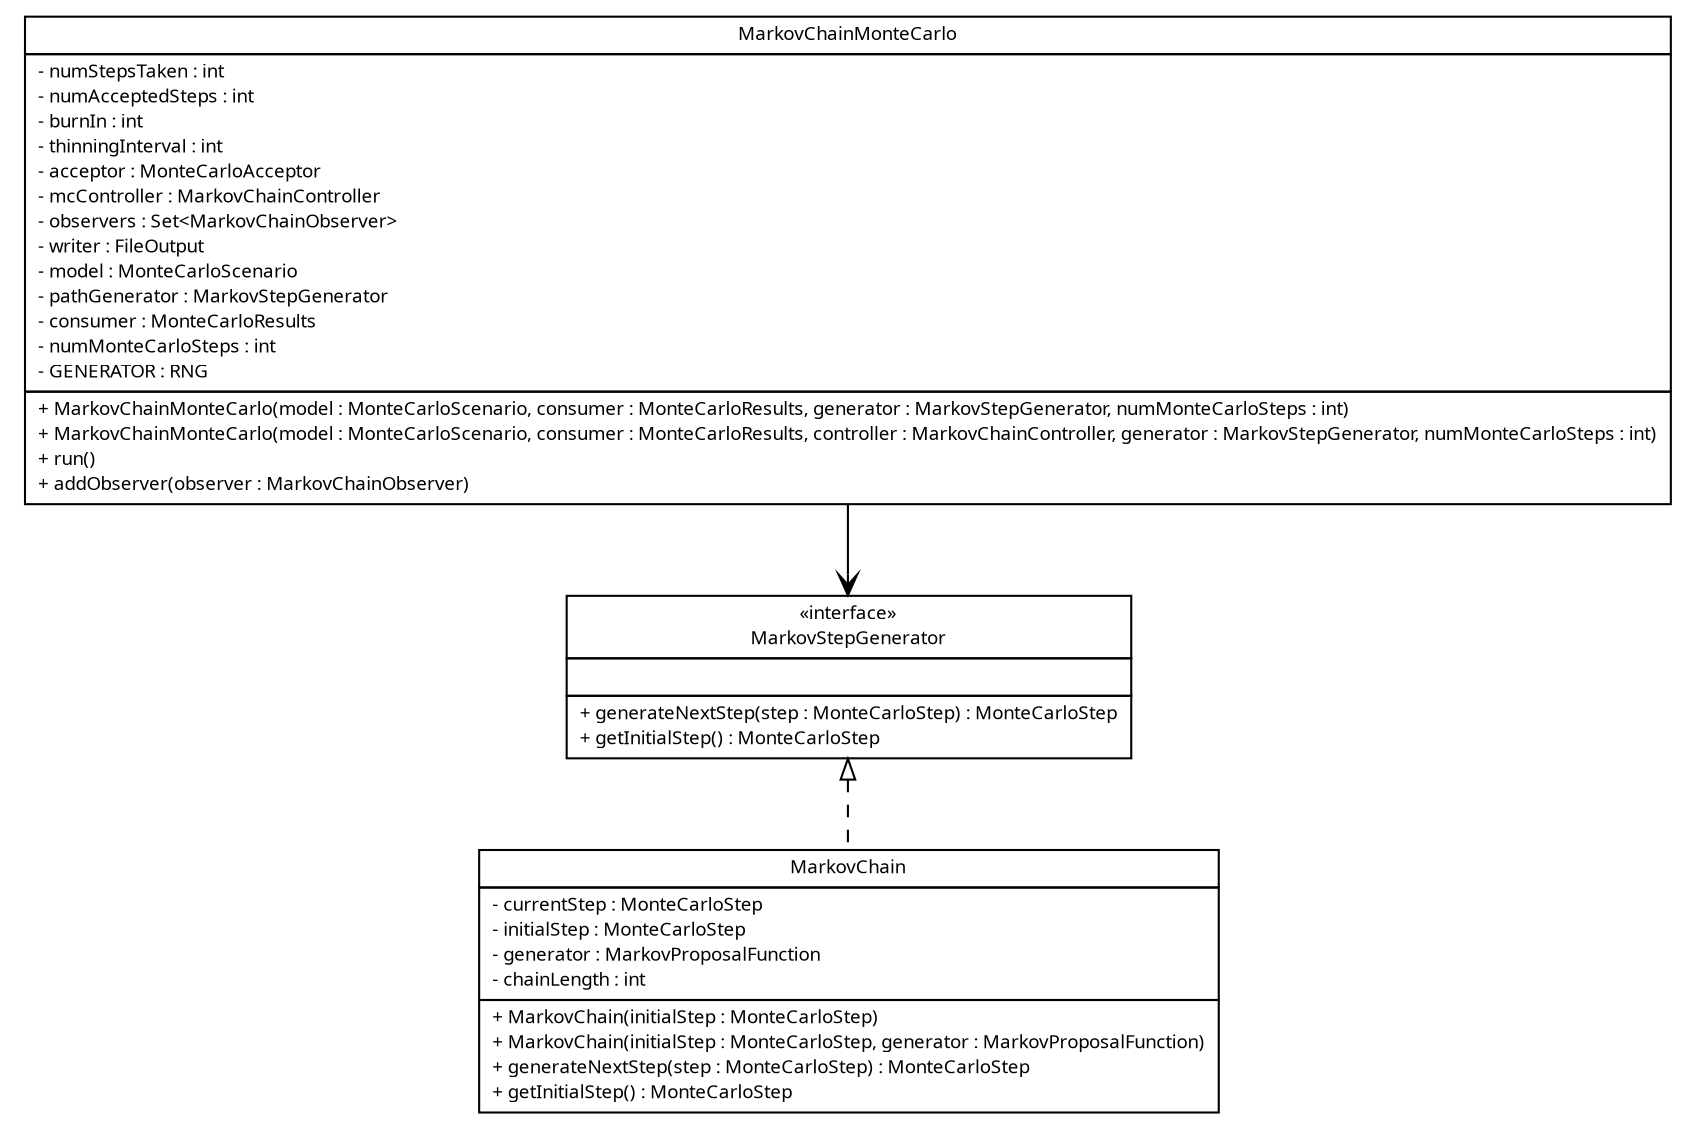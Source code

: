 #!/usr/local/bin/dot
#
# Class diagram 
# Generated by UMLGraph version R5_6 (http://www.umlgraph.org/)
#

digraph G {
	edge [fontname="Trebuchet MS",fontsize=10,labelfontname="Trebuchet MS",labelfontsize=10];
	node [fontname="Trebuchet MS",fontsize=10,shape=plaintext];
	nodesep=0.25;
	ranksep=0.5;
	// broadwick.montecarlo.markovchain.MarkovStepGenerator
	c1899 [label=<<table title="broadwick.montecarlo.markovchain.MarkovStepGenerator" border="0" cellborder="1" cellspacing="0" cellpadding="2" port="p" href="./MarkovStepGenerator.html">
		<tr><td><table border="0" cellspacing="0" cellpadding="1">
<tr><td align="center" balign="center"> &#171;interface&#187; </td></tr>
<tr><td align="center" balign="center"><font face="Trebuchet MS"> MarkovStepGenerator </font></td></tr>
		</table></td></tr>
		<tr><td><table border="0" cellspacing="0" cellpadding="1">
<tr><td align="left" balign="left">  </td></tr>
		</table></td></tr>
		<tr><td><table border="0" cellspacing="0" cellpadding="1">
<tr><td align="left" balign="left"> + generateNextStep(step : MonteCarloStep) : MonteCarloStep </td></tr>
<tr><td align="left" balign="left"> + getInitialStep() : MonteCarloStep </td></tr>
		</table></td></tr>
		</table>>, URL="./MarkovStepGenerator.html", fontname="Trebuchet MS", fontcolor="black", fontsize=9.0];
	// broadwick.montecarlo.markovchain.MarkovChainMonteCarlo
	c1900 [label=<<table title="broadwick.montecarlo.markovchain.MarkovChainMonteCarlo" border="0" cellborder="1" cellspacing="0" cellpadding="2" port="p" href="./MarkovChainMonteCarlo.html">
		<tr><td><table border="0" cellspacing="0" cellpadding="1">
<tr><td align="center" balign="center"><font face="Trebuchet MS"> MarkovChainMonteCarlo </font></td></tr>
		</table></td></tr>
		<tr><td><table border="0" cellspacing="0" cellpadding="1">
<tr><td align="left" balign="left"> - numStepsTaken : int </td></tr>
<tr><td align="left" balign="left"> - numAcceptedSteps : int </td></tr>
<tr><td align="left" balign="left"> - burnIn : int </td></tr>
<tr><td align="left" balign="left"> - thinningInterval : int </td></tr>
<tr><td align="left" balign="left"> - acceptor : MonteCarloAcceptor </td></tr>
<tr><td align="left" balign="left"> - mcController : MarkovChainController </td></tr>
<tr><td align="left" balign="left"> - observers : Set&lt;MarkovChainObserver&gt; </td></tr>
<tr><td align="left" balign="left"> - writer : FileOutput </td></tr>
<tr><td align="left" balign="left"> - model : MonteCarloScenario </td></tr>
<tr><td align="left" balign="left"> - pathGenerator : MarkovStepGenerator </td></tr>
<tr><td align="left" balign="left"> - consumer : MonteCarloResults </td></tr>
<tr><td align="left" balign="left"> - numMonteCarloSteps : int </td></tr>
<tr><td align="left" balign="left"> - GENERATOR : RNG </td></tr>
		</table></td></tr>
		<tr><td><table border="0" cellspacing="0" cellpadding="1">
<tr><td align="left" balign="left"> + MarkovChainMonteCarlo(model : MonteCarloScenario, consumer : MonteCarloResults, generator : MarkovStepGenerator, numMonteCarloSteps : int) </td></tr>
<tr><td align="left" balign="left"> + MarkovChainMonteCarlo(model : MonteCarloScenario, consumer : MonteCarloResults, controller : MarkovChainController, generator : MarkovStepGenerator, numMonteCarloSteps : int) </td></tr>
<tr><td align="left" balign="left"> + run() </td></tr>
<tr><td align="left" balign="left"> + addObserver(observer : MarkovChainObserver) </td></tr>
		</table></td></tr>
		</table>>, URL="./MarkovChainMonteCarlo.html", fontname="Trebuchet MS", fontcolor="black", fontsize=9.0];
	// broadwick.montecarlo.markovchain.MarkovChain
	c1901 [label=<<table title="broadwick.montecarlo.markovchain.MarkovChain" border="0" cellborder="1" cellspacing="0" cellpadding="2" port="p" href="./MarkovChain.html">
		<tr><td><table border="0" cellspacing="0" cellpadding="1">
<tr><td align="center" balign="center"><font face="Trebuchet MS"> MarkovChain </font></td></tr>
		</table></td></tr>
		<tr><td><table border="0" cellspacing="0" cellpadding="1">
<tr><td align="left" balign="left"> - currentStep : MonteCarloStep </td></tr>
<tr><td align="left" balign="left"> - initialStep : MonteCarloStep </td></tr>
<tr><td align="left" balign="left"> - generator : MarkovProposalFunction </td></tr>
<tr><td align="left" balign="left"> - chainLength : int </td></tr>
		</table></td></tr>
		<tr><td><table border="0" cellspacing="0" cellpadding="1">
<tr><td align="left" balign="left"> + MarkovChain(initialStep : MonteCarloStep) </td></tr>
<tr><td align="left" balign="left"> + MarkovChain(initialStep : MonteCarloStep, generator : MarkovProposalFunction) </td></tr>
<tr><td align="left" balign="left"> + generateNextStep(step : MonteCarloStep) : MonteCarloStep </td></tr>
<tr><td align="left" balign="left"> + getInitialStep() : MonteCarloStep </td></tr>
		</table></td></tr>
		</table>>, URL="./MarkovChain.html", fontname="Trebuchet MS", fontcolor="black", fontsize=9.0];
	//broadwick.montecarlo.markovchain.MarkovChain implements broadwick.montecarlo.markovchain.MarkovStepGenerator
	c1899:p -> c1901:p [dir=back,arrowtail=empty,style=dashed];
	// broadwick.montecarlo.markovchain.MarkovChainMonteCarlo NAVASSOC broadwick.montecarlo.markovchain.MarkovStepGenerator
	c1900:p -> c1899:p [taillabel="", label="", headlabel="", fontname="Trebuchet MS", fontcolor="black", fontsize=10.0, color="black", arrowhead=open];
}


